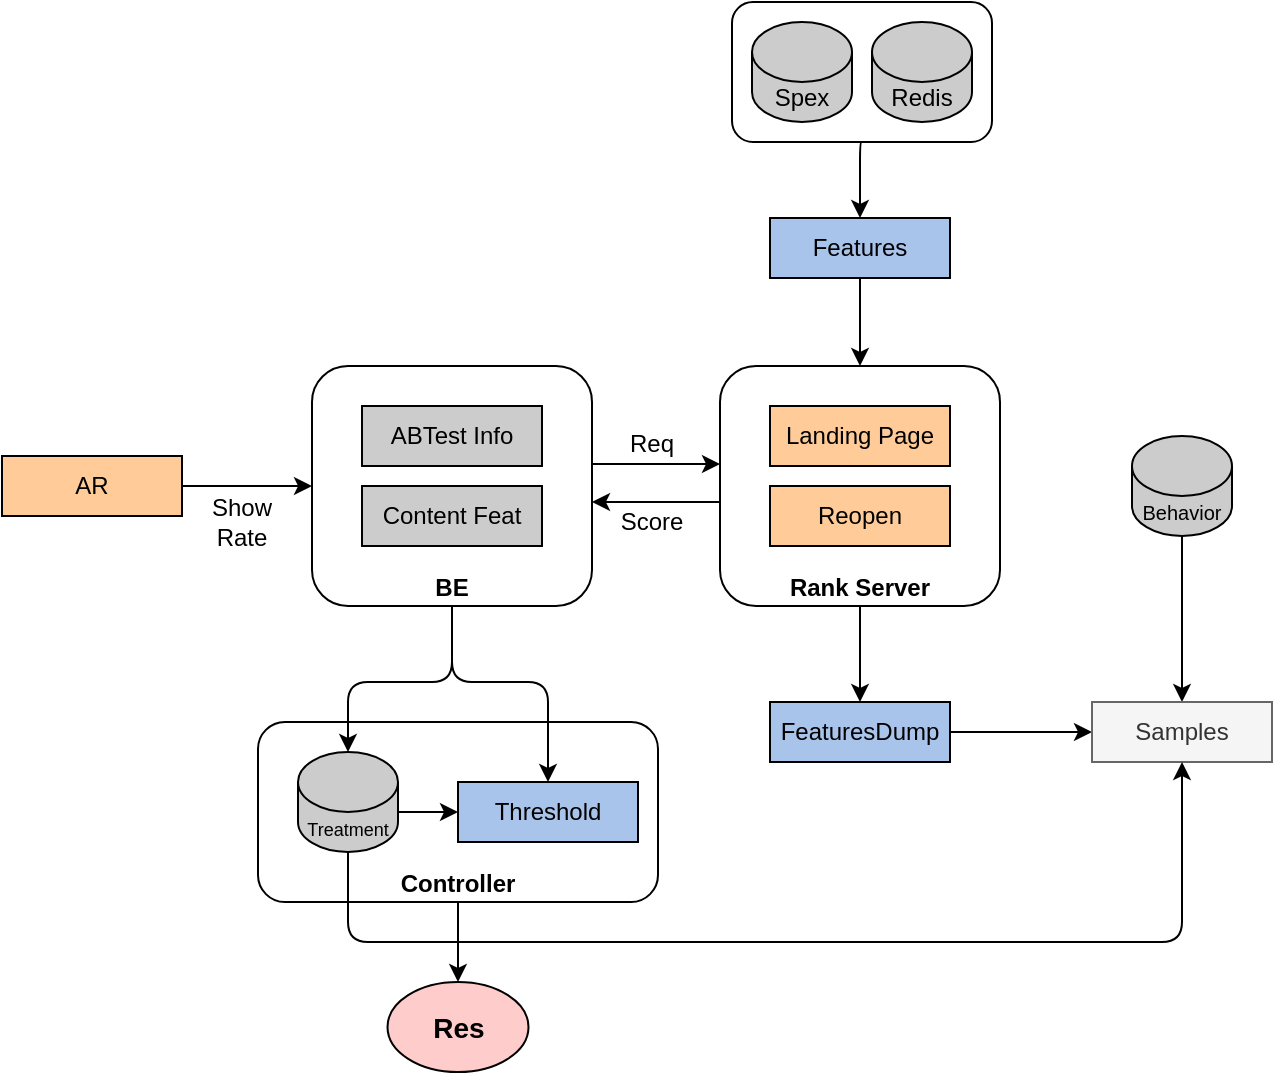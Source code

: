 <mxfile version="22.1.2" type="github">
  <diagram id="C5RBs43oDa-KdzZeNtuy" name="Page-1">
    <mxGraphModel dx="1039" dy="607" grid="1" gridSize="10" guides="1" tooltips="1" connect="1" arrows="1" fold="1" page="1" pageScale="1" pageWidth="827" pageHeight="1169" math="0" shadow="0">
      <root>
        <mxCell id="WIyWlLk6GJQsqaUBKTNV-0" />
        <mxCell id="WIyWlLk6GJQsqaUBKTNV-1" parent="WIyWlLk6GJQsqaUBKTNV-0" />
        <mxCell id="6RudLV-lCV3WTsC6pA_N-3" style="edgeStyle=orthogonalEdgeStyle;orthogonalLoop=1;jettySize=auto;html=1;exitX=1;exitY=0.5;exitDx=0;exitDy=0;entryX=0;entryY=0.5;entryDx=0;entryDy=0;targetPerimeterSpacing=6;sourcePerimeterSpacing=6;" edge="1" parent="WIyWlLk6GJQsqaUBKTNV-1">
          <mxGeometry relative="1" as="geometry">
            <mxPoint x="415" y="301" as="targetPoint" />
            <mxPoint x="351" y="301" as="sourcePoint" />
          </mxGeometry>
        </mxCell>
        <mxCell id="6RudLV-lCV3WTsC6pA_N-0" value="&lt;br&gt;&lt;br&gt;&lt;br&gt;&lt;br&gt;&lt;br&gt;&lt;br&gt;&lt;br&gt;&lt;b&gt;BE&lt;/b&gt;&lt;div style=&quot;text-align: justify;&quot;&gt;&lt;/div&gt;" style="rounded=1;whiteSpace=wrap;html=1;" vertex="1" parent="WIyWlLk6GJQsqaUBKTNV-1">
          <mxGeometry x="211" y="252" width="140" height="120" as="geometry" />
        </mxCell>
        <mxCell id="6RudLV-lCV3WTsC6pA_N-1" value="Content Feat" style="rounded=0;whiteSpace=wrap;html=1;fillColor=#CCCCCC;" vertex="1" parent="WIyWlLk6GJQsqaUBKTNV-1">
          <mxGeometry x="236" y="312" width="90" height="30" as="geometry" />
        </mxCell>
        <mxCell id="6RudLV-lCV3WTsC6pA_N-2" value="ABTest Info" style="rounded=0;whiteSpace=wrap;html=1;fillColor=#CCCCCC;" vertex="1" parent="WIyWlLk6GJQsqaUBKTNV-1">
          <mxGeometry x="236" y="272" width="90" height="30" as="geometry" />
        </mxCell>
        <mxCell id="6RudLV-lCV3WTsC6pA_N-24" style="edgeStyle=orthogonalEdgeStyle;orthogonalLoop=1;jettySize=auto;html=1;exitX=0.5;exitY=1;exitDx=0;exitDy=0;" edge="1" parent="WIyWlLk6GJQsqaUBKTNV-1" source="6RudLV-lCV3WTsC6pA_N-4" target="6RudLV-lCV3WTsC6pA_N-23">
          <mxGeometry relative="1" as="geometry" />
        </mxCell>
        <mxCell id="6RudLV-lCV3WTsC6pA_N-4" value="&lt;br&gt;&lt;br&gt;&lt;br&gt;&lt;br&gt;&lt;br&gt;&lt;br&gt;&lt;br&gt;&lt;b&gt;Rank Server&lt;/b&gt;&lt;br&gt;&lt;div style=&quot;text-align: justify;&quot;&gt;&lt;/div&gt;" style="rounded=1;whiteSpace=wrap;html=1;" vertex="1" parent="WIyWlLk6GJQsqaUBKTNV-1">
          <mxGeometry x="415" y="252" width="140" height="120" as="geometry" />
        </mxCell>
        <mxCell id="6RudLV-lCV3WTsC6pA_N-8" style="edgeStyle=orthogonalEdgeStyle;orthogonalLoop=1;jettySize=auto;html=1;targetPerimeterSpacing=6;sourcePerimeterSpacing=6;entryX=1;entryY=0.5;entryDx=0;entryDy=0;exitX=0;exitY=0.5;exitDx=0;exitDy=0;" edge="1" parent="WIyWlLk6GJQsqaUBKTNV-1">
          <mxGeometry relative="1" as="geometry">
            <mxPoint x="351" y="320" as="targetPoint" />
            <mxPoint x="415" y="320" as="sourcePoint" />
          </mxGeometry>
        </mxCell>
        <mxCell id="6RudLV-lCV3WTsC6pA_N-9" value="Req" style="text;html=1;strokeColor=none;fillColor=none;align=center;verticalAlign=middle;whiteSpace=wrap;rounded=0;" vertex="1" parent="WIyWlLk6GJQsqaUBKTNV-1">
          <mxGeometry x="351" y="276" width="60" height="30" as="geometry" />
        </mxCell>
        <mxCell id="6RudLV-lCV3WTsC6pA_N-10" value="Score" style="text;html=1;strokeColor=none;fillColor=none;align=center;verticalAlign=middle;whiteSpace=wrap;rounded=0;" vertex="1" parent="WIyWlLk6GJQsqaUBKTNV-1">
          <mxGeometry x="351" y="315" width="60" height="30" as="geometry" />
        </mxCell>
        <mxCell id="6RudLV-lCV3WTsC6pA_N-11" value="Landing Page" style="rounded=0;whiteSpace=wrap;html=1;fillColor=#FFCC99;" vertex="1" parent="WIyWlLk6GJQsqaUBKTNV-1">
          <mxGeometry x="440" y="272" width="90" height="30" as="geometry" />
        </mxCell>
        <mxCell id="6RudLV-lCV3WTsC6pA_N-12" value="Reopen" style="rounded=0;whiteSpace=wrap;html=1;fillColor=#FFCC99;" vertex="1" parent="WIyWlLk6GJQsqaUBKTNV-1">
          <mxGeometry x="440" y="312" width="90" height="30" as="geometry" />
        </mxCell>
        <mxCell id="6RudLV-lCV3WTsC6pA_N-15" style="edgeStyle=orthogonalEdgeStyle;orthogonalLoop=1;jettySize=auto;html=1;exitX=0.5;exitY=1;exitDx=0;exitDy=0;entryX=0.5;entryY=0;entryDx=0;entryDy=0;" edge="1" parent="WIyWlLk6GJQsqaUBKTNV-1" source="6RudLV-lCV3WTsC6pA_N-13" target="6RudLV-lCV3WTsC6pA_N-4">
          <mxGeometry relative="1" as="geometry" />
        </mxCell>
        <mxCell id="6RudLV-lCV3WTsC6pA_N-13" value="Features" style="rounded=0;whiteSpace=wrap;html=1;fillColor=#A9C4EB;" vertex="1" parent="WIyWlLk6GJQsqaUBKTNV-1">
          <mxGeometry x="440" y="178" width="90" height="30" as="geometry" />
        </mxCell>
        <mxCell id="6RudLV-lCV3WTsC6pA_N-18" style="edgeStyle=orthogonalEdgeStyle;orthogonalLoop=1;jettySize=auto;html=1;exitX=0.5;exitY=1;exitDx=0;exitDy=0;entryX=0.5;entryY=0;entryDx=0;entryDy=0;" edge="1" parent="WIyWlLk6GJQsqaUBKTNV-1" source="6RudLV-lCV3WTsC6pA_N-17" target="6RudLV-lCV3WTsC6pA_N-13">
          <mxGeometry relative="1" as="geometry" />
        </mxCell>
        <mxCell id="6RudLV-lCV3WTsC6pA_N-17" value="" style="rounded=1;whiteSpace=wrap;html=1;" vertex="1" parent="WIyWlLk6GJQsqaUBKTNV-1">
          <mxGeometry x="421" y="70" width="130" height="70" as="geometry" />
        </mxCell>
        <mxCell id="6RudLV-lCV3WTsC6pA_N-20" value="Spex" style="shape=cylinder3;whiteSpace=wrap;html=1;boundedLbl=1;backgroundOutline=1;size=15;fillColor=#CCCCCC;" vertex="1" parent="WIyWlLk6GJQsqaUBKTNV-1">
          <mxGeometry x="431" y="80" width="50" height="50" as="geometry" />
        </mxCell>
        <mxCell id="6RudLV-lCV3WTsC6pA_N-21" value="Redis" style="shape=cylinder3;whiteSpace=wrap;html=1;boundedLbl=1;backgroundOutline=1;size=15;fillColor=#CCCCCC;" vertex="1" parent="WIyWlLk6GJQsqaUBKTNV-1">
          <mxGeometry x="491" y="80" width="50" height="50" as="geometry" />
        </mxCell>
        <mxCell id="6RudLV-lCV3WTsC6pA_N-29" style="edgeStyle=orthogonalEdgeStyle;orthogonalLoop=1;jettySize=auto;html=1;exitX=1;exitY=0.5;exitDx=0;exitDy=0;entryX=0;entryY=0.5;entryDx=0;entryDy=0;" edge="1" parent="WIyWlLk6GJQsqaUBKTNV-1" source="6RudLV-lCV3WTsC6pA_N-23" target="6RudLV-lCV3WTsC6pA_N-27">
          <mxGeometry relative="1" as="geometry" />
        </mxCell>
        <mxCell id="6RudLV-lCV3WTsC6pA_N-23" value="FeaturesDump" style="rounded=0;whiteSpace=wrap;html=1;fillColor=#A9C4EB;" vertex="1" parent="WIyWlLk6GJQsqaUBKTNV-1">
          <mxGeometry x="440" y="420" width="90" height="30" as="geometry" />
        </mxCell>
        <mxCell id="6RudLV-lCV3WTsC6pA_N-28" style="edgeStyle=orthogonalEdgeStyle;orthogonalLoop=1;jettySize=auto;html=1;exitX=0.5;exitY=1;exitDx=0;exitDy=0;exitPerimeter=0;" edge="1" parent="WIyWlLk6GJQsqaUBKTNV-1" source="6RudLV-lCV3WTsC6pA_N-25" target="6RudLV-lCV3WTsC6pA_N-27">
          <mxGeometry relative="1" as="geometry" />
        </mxCell>
        <mxCell id="6RudLV-lCV3WTsC6pA_N-25" value="&lt;font style=&quot;font-size: 10px;&quot;&gt;Behavior&lt;/font&gt;" style="shape=cylinder3;whiteSpace=wrap;html=1;boundedLbl=1;backgroundOutline=1;size=15;fillColor=#CCCCCC;" vertex="1" parent="WIyWlLk6GJQsqaUBKTNV-1">
          <mxGeometry x="621" y="287" width="50" height="50" as="geometry" />
        </mxCell>
        <mxCell id="6RudLV-lCV3WTsC6pA_N-27" value="Samples" style="rounded=0;whiteSpace=wrap;html=1;fillColor=#f5f5f5;fontColor=#333333;strokeColor=#666666;" vertex="1" parent="WIyWlLk6GJQsqaUBKTNV-1">
          <mxGeometry x="601" y="420" width="90" height="30" as="geometry" />
        </mxCell>
        <mxCell id="6RudLV-lCV3WTsC6pA_N-32" style="edgeStyle=orthogonalEdgeStyle;orthogonalLoop=1;jettySize=auto;html=1;exitX=1;exitY=0.5;exitDx=0;exitDy=0;entryX=0;entryY=0.5;entryDx=0;entryDy=0;" edge="1" parent="WIyWlLk6GJQsqaUBKTNV-1" source="6RudLV-lCV3WTsC6pA_N-31" target="6RudLV-lCV3WTsC6pA_N-0">
          <mxGeometry relative="1" as="geometry" />
        </mxCell>
        <mxCell id="6RudLV-lCV3WTsC6pA_N-31" value="AR" style="rounded=0;whiteSpace=wrap;html=1;fillColor=#FFCC99;" vertex="1" parent="WIyWlLk6GJQsqaUBKTNV-1">
          <mxGeometry x="56" y="297" width="90" height="30" as="geometry" />
        </mxCell>
        <mxCell id="6RudLV-lCV3WTsC6pA_N-33" value="Show Rate" style="text;html=1;strokeColor=none;fillColor=none;align=center;verticalAlign=middle;whiteSpace=wrap;rounded=0;" vertex="1" parent="WIyWlLk6GJQsqaUBKTNV-1">
          <mxGeometry x="146" y="315" width="60" height="30" as="geometry" />
        </mxCell>
        <mxCell id="6RudLV-lCV3WTsC6pA_N-46" style="edgeStyle=orthogonalEdgeStyle;orthogonalLoop=1;jettySize=auto;html=1;exitX=0.5;exitY=1;exitDx=0;exitDy=0;entryX=0.5;entryY=0;entryDx=0;entryDy=0;" edge="1" parent="WIyWlLk6GJQsqaUBKTNV-1" source="6RudLV-lCV3WTsC6pA_N-35" target="6RudLV-lCV3WTsC6pA_N-44">
          <mxGeometry relative="1" as="geometry" />
        </mxCell>
        <mxCell id="6RudLV-lCV3WTsC6pA_N-35" value="&lt;br&gt;&lt;br&gt;&lt;br&gt;&lt;br&gt;&lt;br&gt;&lt;b&gt;Controller&lt;/b&gt;&lt;br&gt;&lt;div style=&quot;text-align: justify;&quot;&gt;&lt;/div&gt;" style="rounded=1;whiteSpace=wrap;html=1;" vertex="1" parent="WIyWlLk6GJQsqaUBKTNV-1">
          <mxGeometry x="184" y="430" width="200" height="90" as="geometry" />
        </mxCell>
        <mxCell id="6RudLV-lCV3WTsC6pA_N-40" style="edgeStyle=orthogonalEdgeStyle;orthogonalLoop=1;jettySize=auto;html=1;exitX=1;exitY=0;exitDx=0;exitDy=30;exitPerimeter=0;entryX=0;entryY=0.5;entryDx=0;entryDy=0;" edge="1" parent="WIyWlLk6GJQsqaUBKTNV-1" source="6RudLV-lCV3WTsC6pA_N-36" target="6RudLV-lCV3WTsC6pA_N-37">
          <mxGeometry relative="1" as="geometry" />
        </mxCell>
        <mxCell id="6RudLV-lCV3WTsC6pA_N-42" style="edgeStyle=orthogonalEdgeStyle;orthogonalLoop=1;jettySize=auto;html=1;exitX=0.5;exitY=1;exitDx=0;exitDy=0;exitPerimeter=0;entryX=0.5;entryY=1;entryDx=0;entryDy=0;" edge="1" parent="WIyWlLk6GJQsqaUBKTNV-1" source="6RudLV-lCV3WTsC6pA_N-36" target="6RudLV-lCV3WTsC6pA_N-27">
          <mxGeometry relative="1" as="geometry">
            <Array as="points">
              <mxPoint x="229" y="540" />
              <mxPoint x="646" y="540" />
            </Array>
          </mxGeometry>
        </mxCell>
        <mxCell id="6RudLV-lCV3WTsC6pA_N-36" value="&lt;font style=&quot;font-size: 9px;&quot;&gt;Treatment&lt;/font&gt;" style="shape=cylinder3;whiteSpace=wrap;html=1;boundedLbl=1;backgroundOutline=1;size=15;fillColor=#CCCCCC;" vertex="1" parent="WIyWlLk6GJQsqaUBKTNV-1">
          <mxGeometry x="204" y="445" width="50" height="50" as="geometry" />
        </mxCell>
        <mxCell id="6RudLV-lCV3WTsC6pA_N-37" value="Threshold" style="rounded=0;whiteSpace=wrap;html=1;fillColor=#A9C4EB;" vertex="1" parent="WIyWlLk6GJQsqaUBKTNV-1">
          <mxGeometry x="284" y="460" width="90" height="30" as="geometry" />
        </mxCell>
        <mxCell id="6RudLV-lCV3WTsC6pA_N-39" style="edgeStyle=orthogonalEdgeStyle;orthogonalLoop=1;jettySize=auto;html=1;exitX=0.5;exitY=1;exitDx=0;exitDy=0;entryX=0.5;entryY=0;entryDx=0;entryDy=0;entryPerimeter=0;" edge="1" parent="WIyWlLk6GJQsqaUBKTNV-1" source="6RudLV-lCV3WTsC6pA_N-0" target="6RudLV-lCV3WTsC6pA_N-36">
          <mxGeometry relative="1" as="geometry">
            <Array as="points">
              <mxPoint x="281" y="410" />
              <mxPoint x="229" y="410" />
            </Array>
          </mxGeometry>
        </mxCell>
        <mxCell id="6RudLV-lCV3WTsC6pA_N-41" style="edgeStyle=orthogonalEdgeStyle;orthogonalLoop=1;jettySize=auto;html=1;exitX=0.5;exitY=1;exitDx=0;exitDy=0;entryX=0.5;entryY=0;entryDx=0;entryDy=0;" edge="1" parent="WIyWlLk6GJQsqaUBKTNV-1" source="6RudLV-lCV3WTsC6pA_N-0" target="6RudLV-lCV3WTsC6pA_N-37">
          <mxGeometry relative="1" as="geometry">
            <Array as="points">
              <mxPoint x="281" y="410" />
              <mxPoint x="329" y="410" />
            </Array>
          </mxGeometry>
        </mxCell>
        <mxCell id="6RudLV-lCV3WTsC6pA_N-44" value="&lt;font style=&quot;font-size: 14px;&quot;&gt;&lt;b&gt;Res&lt;/b&gt;&lt;/font&gt;" style="ellipse;whiteSpace=wrap;html=1;fillColor=#FFCCCC;" vertex="1" parent="WIyWlLk6GJQsqaUBKTNV-1">
          <mxGeometry x="248.75" y="560" width="70.5" height="45" as="geometry" />
        </mxCell>
      </root>
    </mxGraphModel>
  </diagram>
</mxfile>
